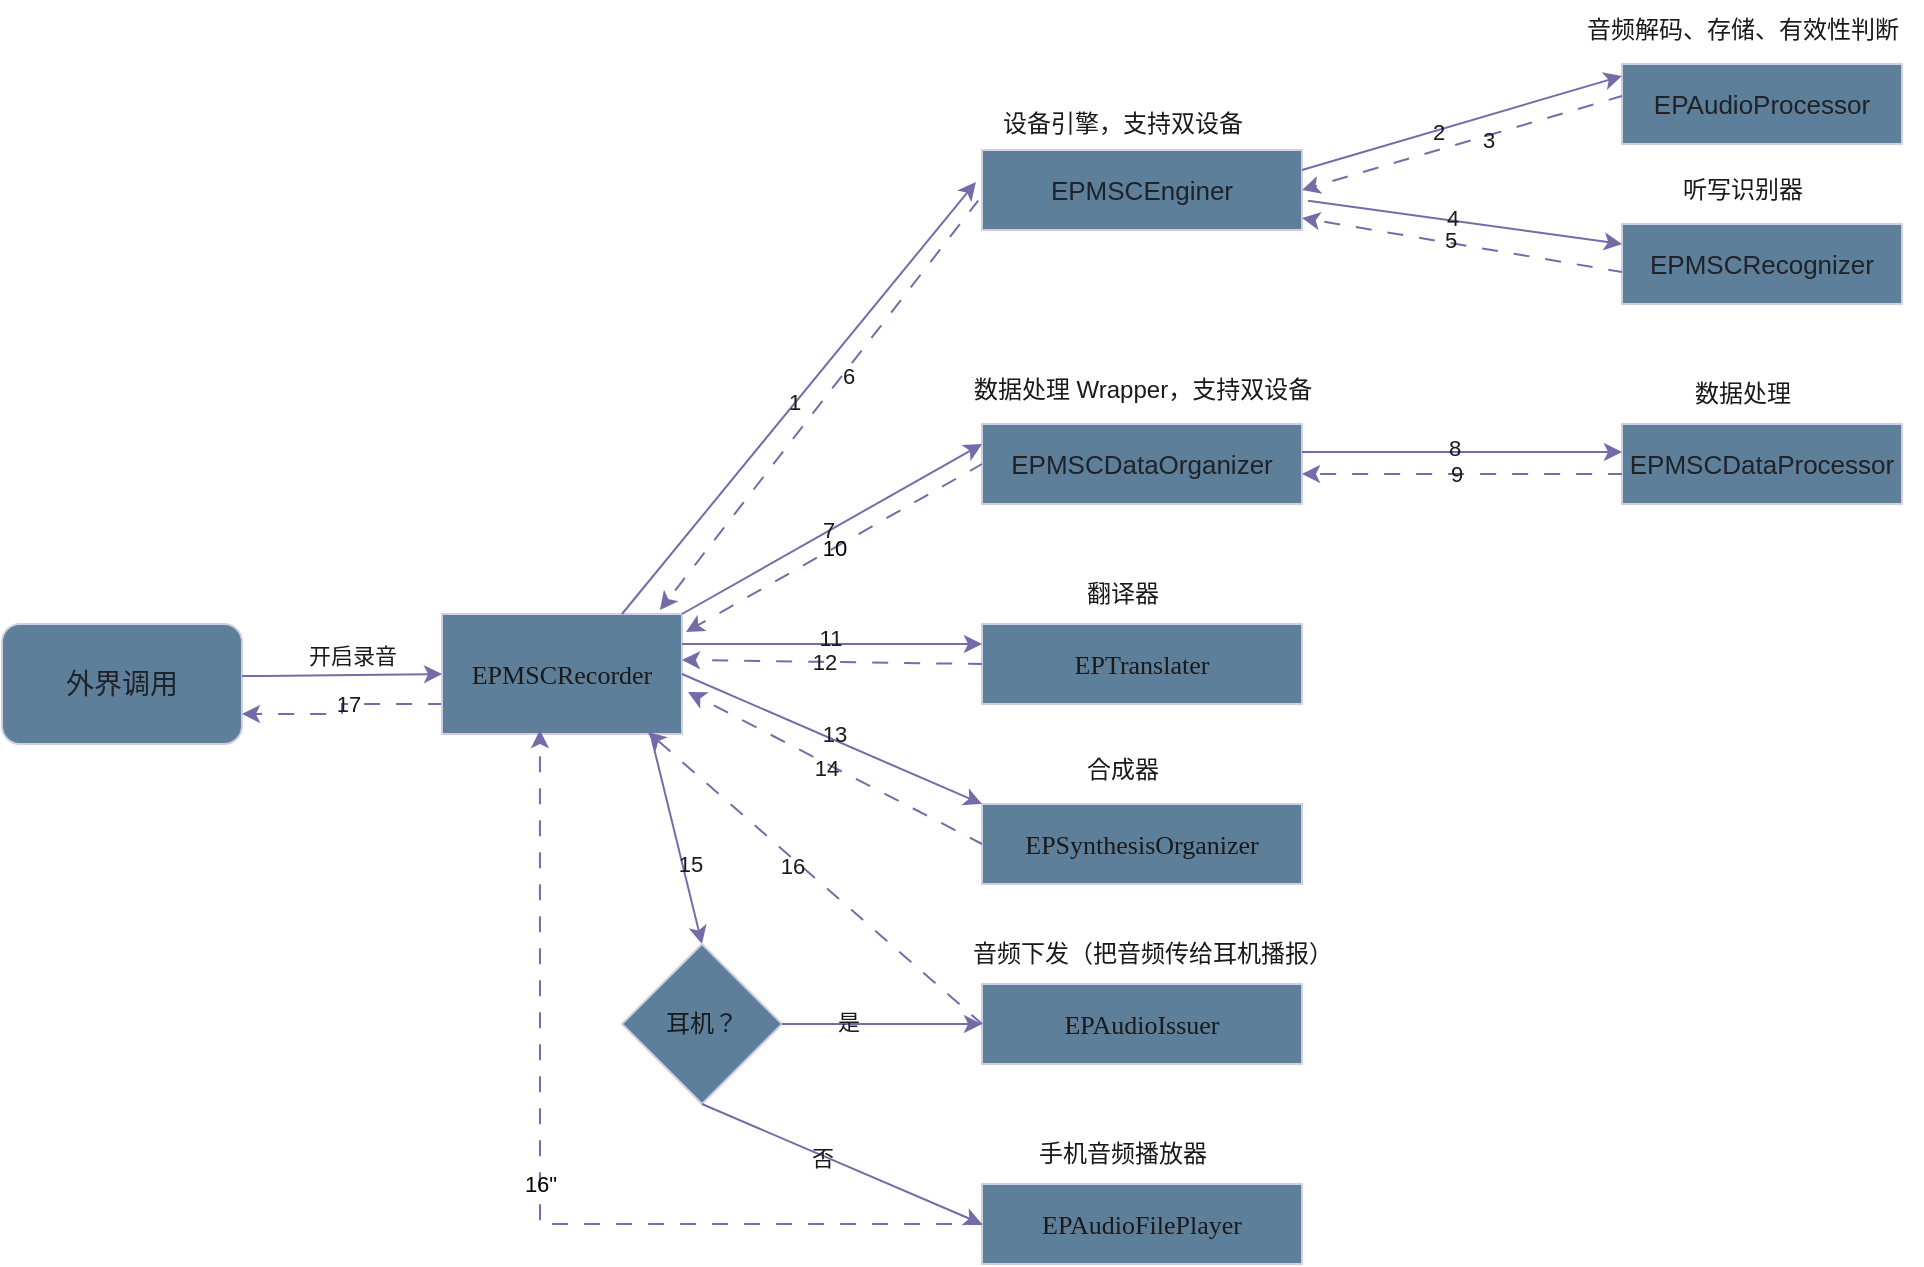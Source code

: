 <mxfile version="26.1.0">
  <diagram name="第 1 页" id="kg4oReXXfETFXJSbJGZ1">
    <mxGraphModel dx="989" dy="691" grid="1" gridSize="10" guides="1" tooltips="1" connect="1" arrows="1" fold="1" page="1" pageScale="1" pageWidth="980" pageHeight="690" math="0" shadow="0">
      <root>
        <mxCell id="0" />
        <mxCell id="1" parent="0" />
        <mxCell id="3VqhWWL4f9jIKq_OHTQP-1" value="&lt;div style=&quot;text-align: start; font-size: 14px; color: rgb(31, 35, 41);&quot;&gt;&lt;p&gt;外界调用&lt;/p&gt;&lt;/div&gt;&lt;span style=&quot;text-align: start; white-space: pre-wrap;&quot;&gt;&lt;/span&gt;" style="rounded=1;whiteSpace=wrap;html=1;labelBackgroundColor=none;fillColor=#5D7F99;strokeColor=#D0CEE2;fontColor=#1A1A1A;" vertex="1" parent="1">
          <mxGeometry x="30" y="320" width="120" height="60" as="geometry" />
        </mxCell>
        <mxCell id="3VqhWWL4f9jIKq_OHTQP-28" style="edgeStyle=orthogonalEdgeStyle;rounded=0;orthogonalLoop=1;jettySize=auto;html=1;exitX=0;exitY=0.75;exitDx=0;exitDy=0;entryX=1;entryY=0.75;entryDx=0;entryDy=0;flowAnimation=1;strokeColor=#736CA8;labelBackgroundColor=none;fontColor=default;" edge="1" parent="1" source="3VqhWWL4f9jIKq_OHTQP-2" target="3VqhWWL4f9jIKq_OHTQP-1">
          <mxGeometry relative="1" as="geometry" />
        </mxCell>
        <mxCell id="3VqhWWL4f9jIKq_OHTQP-38" value="17" style="edgeLabel;html=1;align=center;verticalAlign=middle;resizable=0;points=[];labelBackgroundColor=none;fontColor=#1A1A1A;" vertex="1" connectable="0" parent="3VqhWWL4f9jIKq_OHTQP-28">
          <mxGeometry x="-0.1" relative="1" as="geometry">
            <mxPoint as="offset" />
          </mxGeometry>
        </mxCell>
        <mxCell id="3VqhWWL4f9jIKq_OHTQP-2" value="&lt;p style=&quot;margin: 0px; font-style: normal; font-variant-caps: normal; font-weight: normal; font-stretch: normal; font-size: 13px; line-height: normal; font-family: Menlo; font-size-adjust: none; font-kerning: auto; font-variant-alternates: normal; font-variant-ligatures: normal; font-variant-numeric: normal; font-variant-east-asian: normal; font-variant-position: normal; font-feature-settings: normal; font-optical-sizing: auto; font-variation-settings: normal;&quot;&gt;EPMSCRecorder&lt;/p&gt;" style="whiteSpace=wrap;html=1;labelBackgroundColor=none;fontColor=#1A1A1A;fillColor=#5D7F99;strokeColor=#D0CEE2;" vertex="1" parent="1">
          <mxGeometry x="250" y="315" width="120" height="60" as="geometry" />
        </mxCell>
        <mxCell id="3VqhWWL4f9jIKq_OHTQP-3" value="&lt;div style=&quot;text-align: start; font-size: 13px; color: rgb(31, 35, 41);&quot;&gt;&lt;p&gt;EPMSCEnginer&lt;/p&gt;&lt;/div&gt;&lt;span style=&quot;text-align: start; white-space: pre-wrap;&quot;&gt;&lt;/span&gt;" style="whiteSpace=wrap;html=1;labelBackgroundColor=none;fillColor=#5D7F99;strokeColor=#D0CEE2;fontColor=#1A1A1A;" vertex="1" parent="1">
          <mxGeometry x="520" y="83" width="160" height="40" as="geometry" />
        </mxCell>
        <mxCell id="3VqhWWL4f9jIKq_OHTQP-4" value="&lt;div style=&quot;text-align: start; font-size: 13px; color: rgb(31, 35, 41);&quot;&gt;&lt;p&gt;EPAudioProcessor&lt;/p&gt;&lt;/div&gt;&lt;span style=&quot;text-align: start; white-space: pre-wrap;&quot;&gt;&lt;/span&gt;&lt;div style=&quot;text-align: start;&quot;&gt;&lt;/div&gt;&lt;span style=&quot;text-align: start; white-space: pre-wrap;&quot;&gt;&lt;/span&gt;" style="whiteSpace=wrap;html=1;labelBackgroundColor=none;fillColor=#5D7F99;strokeColor=#D0CEE2;fontColor=#1A1A1A;" vertex="1" parent="1">
          <mxGeometry x="840" y="40" width="140" height="40" as="geometry" />
        </mxCell>
        <mxCell id="3VqhWWL4f9jIKq_OHTQP-5" value="&lt;div style=&quot;text-align: start; font-size: 13px; color: rgb(31, 35, 41);&quot;&gt;&lt;p&gt;EPMSCDataOrganizer&lt;/p&gt;&lt;/div&gt;&lt;span style=&quot;text-align: start; white-space: pre-wrap;&quot;&gt;&lt;/span&gt;" style="whiteSpace=wrap;html=1;labelBackgroundColor=none;fillColor=#5D7F99;strokeColor=#D0CEE2;fontColor=#1A1A1A;" vertex="1" parent="1">
          <mxGeometry x="520" y="220" width="160" height="40" as="geometry" />
        </mxCell>
        <mxCell id="3VqhWWL4f9jIKq_OHTQP-6" value="&lt;div style=&quot;text-align: start; font-size: 13px; color: rgb(31, 35, 41);&quot;&gt;&lt;p&gt;EPMSCRecognizer&lt;/p&gt;&lt;/div&gt;&lt;span style=&quot;text-align: start; white-space: pre-wrap;&quot;&gt;&lt;/span&gt;" style="whiteSpace=wrap;html=1;labelBackgroundColor=none;fillColor=#5D7F99;strokeColor=#D0CEE2;fontColor=#1A1A1A;" vertex="1" parent="1">
          <mxGeometry x="840" y="120" width="140" height="40" as="geometry" />
        </mxCell>
        <mxCell id="3VqhWWL4f9jIKq_OHTQP-7" value="&lt;div style=&quot;text-align: start; font-size: 13px; color: rgb(31, 35, 41);&quot;&gt;&lt;p&gt;EPMSCDataProcessor&lt;/p&gt;&lt;/div&gt;&lt;span style=&quot;text-align: start; white-space: pre-wrap;&quot;&gt;&lt;/span&gt;" style="whiteSpace=wrap;html=1;labelBackgroundColor=none;fillColor=#5D7F99;strokeColor=#D0CEE2;fontColor=#1A1A1A;" vertex="1" parent="1">
          <mxGeometry x="840" y="220" width="140" height="40" as="geometry" />
        </mxCell>
        <mxCell id="3VqhWWL4f9jIKq_OHTQP-8" value="" style="endArrow=classic;html=1;rounded=0;exitX=1;exitY=0.5;exitDx=0;exitDy=0;labelBackgroundColor=none;strokeColor=#736CA8;fontColor=default;entryX=0;entryY=0.5;entryDx=0;entryDy=0;" edge="1" parent="1" target="3VqhWWL4f9jIKq_OHTQP-2">
          <mxGeometry width="50" height="50" relative="1" as="geometry">
            <mxPoint x="150" y="346" as="sourcePoint" />
            <mxPoint x="250" y="346" as="targetPoint" />
            <Array as="points">
              <mxPoint x="160" y="346" />
            </Array>
          </mxGeometry>
        </mxCell>
        <mxCell id="3VqhWWL4f9jIKq_OHTQP-9" value="开启录音" style="edgeLabel;html=1;align=center;verticalAlign=middle;resizable=0;points=[];labelBackgroundColor=none;fontColor=#1A1A1A;" vertex="1" connectable="0" parent="3VqhWWL4f9jIKq_OHTQP-8">
          <mxGeometry x="-0.5" y="2" relative="1" as="geometry">
            <mxPoint x="30" y="-8" as="offset" />
          </mxGeometry>
        </mxCell>
        <mxCell id="3VqhWWL4f9jIKq_OHTQP-11" value="" style="endArrow=classic;html=1;rounded=0;entryX=-0.019;entryY=0.4;entryDx=0;entryDy=0;entryPerimeter=0;labelBackgroundColor=none;strokeColor=#736CA8;fontColor=default;exitX=0.75;exitY=0;exitDx=0;exitDy=0;" edge="1" parent="1" source="3VqhWWL4f9jIKq_OHTQP-2" target="3VqhWWL4f9jIKq_OHTQP-3">
          <mxGeometry width="50" height="50" relative="1" as="geometry">
            <mxPoint x="380" y="310" as="sourcePoint" />
            <mxPoint x="500" y="400" as="targetPoint" />
          </mxGeometry>
        </mxCell>
        <mxCell id="3VqhWWL4f9jIKq_OHTQP-29" value="1" style="edgeLabel;html=1;align=center;verticalAlign=middle;resizable=0;points=[];labelBackgroundColor=none;fontColor=#1A1A1A;" vertex="1" connectable="0" parent="3VqhWWL4f9jIKq_OHTQP-11">
          <mxGeometry x="-0.024" y="1" relative="1" as="geometry">
            <mxPoint as="offset" />
          </mxGeometry>
        </mxCell>
        <mxCell id="3VqhWWL4f9jIKq_OHTQP-12" value="" style="endArrow=classic;html=1;rounded=0;exitX=1;exitY=0.25;exitDx=0;exitDy=0;entryX=0;entryY=0.25;entryDx=0;entryDy=0;labelBackgroundColor=none;strokeColor=#736CA8;fontColor=default;" edge="1" parent="1" source="3VqhWWL4f9jIKq_OHTQP-3">
          <mxGeometry width="50" height="50" relative="1" as="geometry">
            <mxPoint x="680" y="126" as="sourcePoint" />
            <mxPoint x="840" y="46" as="targetPoint" />
          </mxGeometry>
        </mxCell>
        <mxCell id="3VqhWWL4f9jIKq_OHTQP-30" value="2" style="edgeLabel;html=1;align=center;verticalAlign=middle;resizable=0;points=[];labelBackgroundColor=none;fontColor=#1A1A1A;" vertex="1" connectable="0" parent="3VqhWWL4f9jIKq_OHTQP-12">
          <mxGeometry x="-0.157" y="-1" relative="1" as="geometry">
            <mxPoint as="offset" />
          </mxGeometry>
        </mxCell>
        <mxCell id="3VqhWWL4f9jIKq_OHTQP-13" value="" style="endArrow=classic;html=1;rounded=0;exitX=0;exitY=0.5;exitDx=0;exitDy=0;entryX=1;entryY=0.5;entryDx=0;entryDy=0;flowAnimation=1;strokeColor=#736CA8;labelBackgroundColor=none;fontColor=default;" edge="1" parent="1" target="3VqhWWL4f9jIKq_OHTQP-3">
          <mxGeometry width="50" height="50" relative="1" as="geometry">
            <mxPoint x="840" y="56" as="sourcePoint" />
            <mxPoint x="680" y="136" as="targetPoint" />
          </mxGeometry>
        </mxCell>
        <mxCell id="3VqhWWL4f9jIKq_OHTQP-31" value="3" style="edgeLabel;html=1;align=center;verticalAlign=middle;resizable=0;points=[];labelBackgroundColor=none;fontColor=#1A1A1A;" vertex="1" connectable="0" parent="3VqhWWL4f9jIKq_OHTQP-13">
          <mxGeometry x="-0.15" y="2" relative="1" as="geometry">
            <mxPoint as="offset" />
          </mxGeometry>
        </mxCell>
        <mxCell id="3VqhWWL4f9jIKq_OHTQP-18" value="" style="endArrow=classic;html=1;rounded=0;entryX=0;entryY=0.25;entryDx=0;entryDy=0;exitX=1.019;exitY=0.633;exitDx=0;exitDy=0;exitPerimeter=0;labelBackgroundColor=none;strokeColor=#736CA8;fontColor=default;" edge="1" parent="1" source="3VqhWWL4f9jIKq_OHTQP-3" target="3VqhWWL4f9jIKq_OHTQP-6">
          <mxGeometry width="50" height="50" relative="1" as="geometry">
            <mxPoint x="540" y="440" as="sourcePoint" />
            <mxPoint x="590" y="390" as="targetPoint" />
          </mxGeometry>
        </mxCell>
        <mxCell id="3VqhWWL4f9jIKq_OHTQP-32" value="4" style="edgeLabel;html=1;align=center;verticalAlign=middle;resizable=0;points=[];labelBackgroundColor=none;fontColor=#1A1A1A;" vertex="1" connectable="0" parent="3VqhWWL4f9jIKq_OHTQP-18">
          <mxGeometry x="0.014" y="3" relative="1" as="geometry">
            <mxPoint x="-8" as="offset" />
          </mxGeometry>
        </mxCell>
        <mxCell id="3VqhWWL4f9jIKq_OHTQP-20" value="" style="endArrow=classic;html=1;rounded=0;exitX=0;exitY=0.5;exitDx=0;exitDy=0;entryX=1;entryY=0.75;entryDx=0;entryDy=0;flowAnimation=1;strokeColor=#736CA8;labelBackgroundColor=none;fontColor=default;" edge="1" parent="1">
          <mxGeometry width="50" height="50" relative="1" as="geometry">
            <mxPoint x="840" y="144" as="sourcePoint" />
            <mxPoint x="680" y="117" as="targetPoint" />
          </mxGeometry>
        </mxCell>
        <mxCell id="3VqhWWL4f9jIKq_OHTQP-33" value="5" style="edgeLabel;html=1;align=center;verticalAlign=middle;resizable=0;points=[];labelBackgroundColor=none;fontColor=#1A1A1A;" vertex="1" connectable="0" parent="3VqhWWL4f9jIKq_OHTQP-20">
          <mxGeometry x="0.086" y="-2" relative="1" as="geometry">
            <mxPoint as="offset" />
          </mxGeometry>
        </mxCell>
        <mxCell id="3VqhWWL4f9jIKq_OHTQP-21" value="" style="endArrow=classic;html=1;rounded=0;exitX=-0.012;exitY=0.633;exitDx=0;exitDy=0;exitPerimeter=0;entryX=0.908;entryY=-0.033;entryDx=0;entryDy=0;flowAnimation=1;strokeColor=#736CA8;labelBackgroundColor=none;fontColor=default;entryPerimeter=0;" edge="1" parent="1" source="3VqhWWL4f9jIKq_OHTQP-3" target="3VqhWWL4f9jIKq_OHTQP-2">
          <mxGeometry width="50" height="50" relative="1" as="geometry">
            <mxPoint x="490" y="420" as="sourcePoint" />
            <mxPoint x="540" y="370" as="targetPoint" />
          </mxGeometry>
        </mxCell>
        <mxCell id="3VqhWWL4f9jIKq_OHTQP-34" value="6" style="edgeLabel;html=1;align=center;verticalAlign=middle;resizable=0;points=[];labelBackgroundColor=none;fontColor=#1A1A1A;" vertex="1" connectable="0" parent="3VqhWWL4f9jIKq_OHTQP-21">
          <mxGeometry x="-0.157" y="2" relative="1" as="geometry">
            <mxPoint as="offset" />
          </mxGeometry>
        </mxCell>
        <mxCell id="3VqhWWL4f9jIKq_OHTQP-22" value="" style="endArrow=classic;html=1;rounded=0;exitX=1;exitY=0;exitDx=0;exitDy=0;entryX=0;entryY=0.25;entryDx=0;entryDy=0;labelBackgroundColor=none;strokeColor=#736CA8;fontColor=default;" edge="1" parent="1" source="3VqhWWL4f9jIKq_OHTQP-2" target="3VqhWWL4f9jIKq_OHTQP-5">
          <mxGeometry width="50" height="50" relative="1" as="geometry">
            <mxPoint x="373.06" y="350" as="sourcePoint" />
            <mxPoint x="530" y="259" as="targetPoint" />
          </mxGeometry>
        </mxCell>
        <mxCell id="3VqhWWL4f9jIKq_OHTQP-35" value="7" style="edgeLabel;html=1;align=center;verticalAlign=middle;resizable=0;points=[];labelBackgroundColor=none;fontColor=#1A1A1A;" vertex="1" connectable="0" parent="3VqhWWL4f9jIKq_OHTQP-22">
          <mxGeometry x="-0.026" y="1" relative="1" as="geometry">
            <mxPoint as="offset" />
          </mxGeometry>
        </mxCell>
        <mxCell id="3VqhWWL4f9jIKq_OHTQP-23" value="" style="endArrow=classic;html=1;rounded=0;exitX=1;exitY=0.5;exitDx=0;exitDy=0;entryX=0;entryY=0.5;entryDx=0;entryDy=0;labelBackgroundColor=none;strokeColor=#736CA8;fontColor=default;" edge="1" parent="1">
          <mxGeometry width="50" height="50" relative="1" as="geometry">
            <mxPoint x="680" y="234" as="sourcePoint" />
            <mxPoint x="840" y="234" as="targetPoint" />
          </mxGeometry>
        </mxCell>
        <mxCell id="3VqhWWL4f9jIKq_OHTQP-36" value="8" style="edgeLabel;html=1;align=center;verticalAlign=middle;resizable=0;points=[];labelBackgroundColor=none;fontColor=#1A1A1A;" vertex="1" connectable="0" parent="3VqhWWL4f9jIKq_OHTQP-23">
          <mxGeometry x="-0.355" y="2" relative="1" as="geometry">
            <mxPoint x="24" as="offset" />
          </mxGeometry>
        </mxCell>
        <mxCell id="3VqhWWL4f9jIKq_OHTQP-24" value="" style="endArrow=classic;html=1;rounded=0;exitX=0;exitY=0.75;exitDx=0;exitDy=0;flowAnimation=1;strokeColor=#736CA8;labelBackgroundColor=none;fontColor=default;" edge="1" parent="1">
          <mxGeometry width="50" height="50" relative="1" as="geometry">
            <mxPoint x="840" y="245" as="sourcePoint" />
            <mxPoint x="680" y="245" as="targetPoint" />
          </mxGeometry>
        </mxCell>
        <mxCell id="3VqhWWL4f9jIKq_OHTQP-37" value="9" style="edgeLabel;html=1;align=center;verticalAlign=middle;resizable=0;points=[];labelBackgroundColor=none;fontColor=#1A1A1A;" vertex="1" connectable="0" parent="3VqhWWL4f9jIKq_OHTQP-24">
          <mxGeometry x="0.2" relative="1" as="geometry">
            <mxPoint x="13" as="offset" />
          </mxGeometry>
        </mxCell>
        <mxCell id="3VqhWWL4f9jIKq_OHTQP-26" value="10" style="endArrow=classic;html=1;rounded=0;flowAnimation=1;strokeColor=#736CA8;labelBackgroundColor=none;fontColor=default;exitX=0;exitY=0.5;exitDx=0;exitDy=0;entryX=1.017;entryY=0.15;entryDx=0;entryDy=0;entryPerimeter=0;" edge="1" parent="1" source="3VqhWWL4f9jIKq_OHTQP-5" target="3VqhWWL4f9jIKq_OHTQP-2">
          <mxGeometry width="50" height="50" relative="1" as="geometry">
            <mxPoint x="510" y="470" as="sourcePoint" />
            <mxPoint x="370" y="365" as="targetPoint" />
          </mxGeometry>
        </mxCell>
        <mxCell id="3VqhWWL4f9jIKq_OHTQP-39" value="&lt;p style=&quot;margin: 0px; font-style: normal; font-variant-caps: normal; font-stretch: normal; font-size: 13px; line-height: normal; font-family: Menlo; font-size-adjust: none; font-kerning: auto; font-variant-alternates: normal; font-variant-ligatures: normal; font-variant-numeric: normal; font-variant-east-asian: normal; font-variant-position: normal; font-feature-settings: normal; font-optical-sizing: auto; font-variation-settings: normal;&quot;&gt;EPTranslater&lt;/p&gt;" style="whiteSpace=wrap;html=1;strokeColor=#D0CEE2;fontColor=#1A1A1A;fillColor=#5D7F99;labelBackgroundColor=none;" vertex="1" parent="1">
          <mxGeometry x="520" y="320" width="160" height="40" as="geometry" />
        </mxCell>
        <mxCell id="3VqhWWL4f9jIKq_OHTQP-40" value="&lt;p style=&quot;margin: 0px; font-style: normal; font-variant-caps: normal; font-stretch: normal; font-size: 13px; line-height: normal; font-family: Menlo; font-size-adjust: none; font-kerning: auto; font-variant-alternates: normal; font-variant-ligatures: normal; font-variant-numeric: normal; font-variant-east-asian: normal; font-variant-position: normal; font-feature-settings: normal; font-optical-sizing: auto; font-variation-settings: normal;&quot;&gt;EPSynthesisOrganizer&lt;/p&gt;" style="whiteSpace=wrap;html=1;strokeColor=#D0CEE2;fontColor=#1A1A1A;fillColor=#5D7F99;labelBackgroundColor=none;" vertex="1" parent="1">
          <mxGeometry x="520" y="410" width="160" height="40" as="geometry" />
        </mxCell>
        <mxCell id="3VqhWWL4f9jIKq_OHTQP-41" value="&lt;p style=&quot;margin: 0px; font-style: normal; font-variant-caps: normal; font-stretch: normal; font-size: 13px; line-height: normal; font-family: Menlo; font-size-adjust: none; font-kerning: auto; font-variant-alternates: normal; font-variant-ligatures: normal; font-variant-numeric: normal; font-variant-east-asian: normal; font-variant-position: normal; font-feature-settings: normal; font-optical-sizing: auto; font-variation-settings: normal;&quot;&gt;EPAudioIssuer&lt;/p&gt;" style="whiteSpace=wrap;html=1;strokeColor=#D0CEE2;fontColor=#1A1A1A;fillColor=#5D7F99;labelBackgroundColor=none;" vertex="1" parent="1">
          <mxGeometry x="520" y="500" width="160" height="40" as="geometry" />
        </mxCell>
        <mxCell id="3VqhWWL4f9jIKq_OHTQP-42" value="&lt;p style=&quot;margin: 0px; font-style: normal; font-variant-caps: normal; font-stretch: normal; font-size: 13px; line-height: normal; font-family: Menlo; font-size-adjust: none; font-kerning: auto; font-variant-alternates: normal; font-variant-ligatures: normal; font-variant-numeric: normal; font-variant-east-asian: normal; font-variant-position: normal; font-feature-settings: normal; font-optical-sizing: auto; font-variation-settings: normal;&quot;&gt;EPAudioFilePlayer&lt;/p&gt;" style="whiteSpace=wrap;html=1;strokeColor=#D0CEE2;fontColor=#1A1A1A;fillColor=#5D7F99;labelBackgroundColor=none;" vertex="1" parent="1">
          <mxGeometry x="520" y="600" width="160" height="40" as="geometry" />
        </mxCell>
        <mxCell id="3VqhWWL4f9jIKq_OHTQP-43" value="" style="endArrow=classic;html=1;rounded=0;strokeColor=#736CA8;fontColor=default;exitX=1;exitY=0.25;exitDx=0;exitDy=0;entryX=0;entryY=0.25;entryDx=0;entryDy=0;labelBackgroundColor=none;" edge="1" parent="1" source="3VqhWWL4f9jIKq_OHTQP-2" target="3VqhWWL4f9jIKq_OHTQP-39">
          <mxGeometry width="50" height="50" relative="1" as="geometry">
            <mxPoint x="490" y="490" as="sourcePoint" />
            <mxPoint x="540" y="440" as="targetPoint" />
          </mxGeometry>
        </mxCell>
        <mxCell id="3VqhWWL4f9jIKq_OHTQP-58" value="11" style="edgeLabel;html=1;align=center;verticalAlign=middle;resizable=0;points=[];strokeColor=#D0CEE2;fontColor=#1A1A1A;fillColor=#5D7F99;labelBackgroundColor=none;" vertex="1" connectable="0" parent="3VqhWWL4f9jIKq_OHTQP-43">
          <mxGeometry x="0.187" y="3" relative="1" as="geometry">
            <mxPoint x="-15" as="offset" />
          </mxGeometry>
        </mxCell>
        <mxCell id="3VqhWWL4f9jIKq_OHTQP-44" value="" style="endArrow=classic;html=1;rounded=0;strokeColor=#736CA8;fontColor=default;exitX=0;exitY=0.5;exitDx=0;exitDy=0;entryX=1;entryY=0.383;entryDx=0;entryDy=0;entryPerimeter=0;flowAnimation=1;labelBackgroundColor=none;" edge="1" parent="1" source="3VqhWWL4f9jIKq_OHTQP-39" target="3VqhWWL4f9jIKq_OHTQP-2">
          <mxGeometry width="50" height="50" relative="1" as="geometry">
            <mxPoint x="520" y="390" as="sourcePoint" />
            <mxPoint x="570" y="340" as="targetPoint" />
          </mxGeometry>
        </mxCell>
        <mxCell id="3VqhWWL4f9jIKq_OHTQP-59" value="12" style="edgeLabel;html=1;align=center;verticalAlign=middle;resizable=0;points=[];strokeColor=#D0CEE2;fontColor=#1A1A1A;fillColor=#5D7F99;labelBackgroundColor=none;" vertex="1" connectable="0" parent="3VqhWWL4f9jIKq_OHTQP-44">
          <mxGeometry x="-0.266" y="-1" relative="1" as="geometry">
            <mxPoint x="-24" as="offset" />
          </mxGeometry>
        </mxCell>
        <mxCell id="3VqhWWL4f9jIKq_OHTQP-45" value="" style="endArrow=classic;html=1;rounded=0;strokeColor=#736CA8;fontColor=default;exitX=1;exitY=0.5;exitDx=0;exitDy=0;entryX=0;entryY=0;entryDx=0;entryDy=0;labelBackgroundColor=none;" edge="1" parent="1" source="3VqhWWL4f9jIKq_OHTQP-2" target="3VqhWWL4f9jIKq_OHTQP-40">
          <mxGeometry width="50" height="50" relative="1" as="geometry">
            <mxPoint x="520" y="390" as="sourcePoint" />
            <mxPoint x="570" y="340" as="targetPoint" />
          </mxGeometry>
        </mxCell>
        <mxCell id="3VqhWWL4f9jIKq_OHTQP-60" value="13" style="edgeLabel;html=1;align=center;verticalAlign=middle;resizable=0;points=[];strokeColor=#D0CEE2;fontColor=#1A1A1A;fillColor=#5D7F99;labelBackgroundColor=none;" vertex="1" connectable="0" parent="3VqhWWL4f9jIKq_OHTQP-45">
          <mxGeometry x="-0.001" y="3" relative="1" as="geometry">
            <mxPoint as="offset" />
          </mxGeometry>
        </mxCell>
        <mxCell id="3VqhWWL4f9jIKq_OHTQP-46" value="" style="endArrow=classic;html=1;rounded=0;strokeColor=#736CA8;fontColor=default;exitX=0;exitY=0.5;exitDx=0;exitDy=0;entryX=1.025;entryY=0.65;entryDx=0;entryDy=0;entryPerimeter=0;flowAnimation=1;labelBackgroundColor=none;" edge="1" parent="1" source="3VqhWWL4f9jIKq_OHTQP-40" target="3VqhWWL4f9jIKq_OHTQP-2">
          <mxGeometry width="50" height="50" relative="1" as="geometry">
            <mxPoint x="520" y="390" as="sourcePoint" />
            <mxPoint x="570" y="340" as="targetPoint" />
          </mxGeometry>
        </mxCell>
        <mxCell id="3VqhWWL4f9jIKq_OHTQP-61" value="14" style="edgeLabel;html=1;align=center;verticalAlign=middle;resizable=0;points=[];strokeColor=#D0CEE2;fontColor=#1A1A1A;fillColor=#5D7F99;labelBackgroundColor=none;" vertex="1" connectable="0" parent="3VqhWWL4f9jIKq_OHTQP-46">
          <mxGeometry x="-0.005" relative="1" as="geometry">
            <mxPoint x="-5" as="offset" />
          </mxGeometry>
        </mxCell>
        <mxCell id="3VqhWWL4f9jIKq_OHTQP-50" value="" style="endArrow=classic;html=1;rounded=0;strokeColor=#736CA8;fontColor=default;exitX=0.875;exitY=1.05;exitDx=0;exitDy=0;exitPerimeter=0;entryX=0.5;entryY=0;entryDx=0;entryDy=0;labelBackgroundColor=none;" edge="1" parent="1" source="3VqhWWL4f9jIKq_OHTQP-2" target="3VqhWWL4f9jIKq_OHTQP-51">
          <mxGeometry width="50" height="50" relative="1" as="geometry">
            <mxPoint x="350" y="380" as="sourcePoint" />
            <mxPoint x="374" y="486" as="targetPoint" />
          </mxGeometry>
        </mxCell>
        <mxCell id="3VqhWWL4f9jIKq_OHTQP-62" value="15" style="edgeLabel;html=1;align=center;verticalAlign=middle;resizable=0;points=[];strokeColor=#D0CEE2;fontColor=#1A1A1A;fillColor=#5D7F99;labelBackgroundColor=none;" vertex="1" connectable="0" parent="3VqhWWL4f9jIKq_OHTQP-50">
          <mxGeometry x="0.228" y="3" relative="1" as="geometry">
            <mxPoint as="offset" />
          </mxGeometry>
        </mxCell>
        <mxCell id="3VqhWWL4f9jIKq_OHTQP-51" value="耳机？" style="rhombus;whiteSpace=wrap;html=1;strokeColor=#D0CEE2;fontColor=#1A1A1A;fillColor=#5D7F99;labelBackgroundColor=none;" vertex="1" parent="1">
          <mxGeometry x="340" y="480" width="80" height="80" as="geometry" />
        </mxCell>
        <mxCell id="3VqhWWL4f9jIKq_OHTQP-52" value="" style="endArrow=classic;html=1;rounded=0;strokeColor=#736CA8;fontColor=default;exitX=1;exitY=0.5;exitDx=0;exitDy=0;entryX=0;entryY=0.5;entryDx=0;entryDy=0;labelBackgroundColor=none;" edge="1" parent="1" source="3VqhWWL4f9jIKq_OHTQP-51" target="3VqhWWL4f9jIKq_OHTQP-41">
          <mxGeometry width="50" height="50" relative="1" as="geometry">
            <mxPoint x="520" y="390" as="sourcePoint" />
            <mxPoint x="570" y="340" as="targetPoint" />
          </mxGeometry>
        </mxCell>
        <mxCell id="3VqhWWL4f9jIKq_OHTQP-53" value="是" style="edgeLabel;html=1;align=center;verticalAlign=middle;resizable=0;points=[];strokeColor=#D0CEE2;fontColor=#1A1A1A;fillColor=#5D7F99;labelBackgroundColor=none;" vertex="1" connectable="0" parent="3VqhWWL4f9jIKq_OHTQP-52">
          <mxGeometry x="-0.34" y="1" relative="1" as="geometry">
            <mxPoint as="offset" />
          </mxGeometry>
        </mxCell>
        <mxCell id="3VqhWWL4f9jIKq_OHTQP-54" value="" style="endArrow=classic;html=1;rounded=0;strokeColor=#736CA8;fontColor=default;exitX=0.5;exitY=1;exitDx=0;exitDy=0;entryX=0;entryY=0.5;entryDx=0;entryDy=0;labelBackgroundColor=none;" edge="1" parent="1" source="3VqhWWL4f9jIKq_OHTQP-51" target="3VqhWWL4f9jIKq_OHTQP-42">
          <mxGeometry width="50" height="50" relative="1" as="geometry">
            <mxPoint x="520" y="390" as="sourcePoint" />
            <mxPoint x="570" y="340" as="targetPoint" />
          </mxGeometry>
        </mxCell>
        <mxCell id="3VqhWWL4f9jIKq_OHTQP-55" value="否" style="edgeLabel;html=1;align=center;verticalAlign=middle;resizable=0;points=[];strokeColor=#D0CEE2;fontColor=#1A1A1A;fillColor=#5D7F99;labelBackgroundColor=none;" vertex="1" connectable="0" parent="3VqhWWL4f9jIKq_OHTQP-54">
          <mxGeometry x="-0.14" y="-1" relative="1" as="geometry">
            <mxPoint as="offset" />
          </mxGeometry>
        </mxCell>
        <mxCell id="3VqhWWL4f9jIKq_OHTQP-56" value="" style="endArrow=classic;html=1;rounded=0;strokeColor=#736CA8;fontColor=default;entryX=0.858;entryY=0.983;entryDx=0;entryDy=0;entryPerimeter=0;flowAnimation=1;labelBackgroundColor=none;" edge="1" parent="1" target="3VqhWWL4f9jIKq_OHTQP-2">
          <mxGeometry width="50" height="50" relative="1" as="geometry">
            <mxPoint x="520" y="520" as="sourcePoint" />
            <mxPoint x="570" y="500" as="targetPoint" />
          </mxGeometry>
        </mxCell>
        <mxCell id="3VqhWWL4f9jIKq_OHTQP-63" value="16" style="edgeLabel;html=1;align=center;verticalAlign=middle;resizable=0;points=[];strokeColor=#D0CEE2;fontColor=#1A1A1A;fillColor=#5D7F99;labelBackgroundColor=none;" vertex="1" connectable="0" parent="3VqhWWL4f9jIKq_OHTQP-56">
          <mxGeometry x="0.114" y="3" relative="1" as="geometry">
            <mxPoint as="offset" />
          </mxGeometry>
        </mxCell>
        <mxCell id="3VqhWWL4f9jIKq_OHTQP-57" value="16&quot;&lt;div&gt;&lt;br&gt;&lt;/div&gt;" style="endArrow=classic;html=1;rounded=0;strokeColor=#736CA8;fontColor=default;exitX=0;exitY=0.5;exitDx=0;exitDy=0;entryX=0.408;entryY=0.967;entryDx=0;entryDy=0;entryPerimeter=0;flowAnimation=1;labelBackgroundColor=none;" edge="1" parent="1" source="3VqhWWL4f9jIKq_OHTQP-42" target="3VqhWWL4f9jIKq_OHTQP-2">
          <mxGeometry width="50" height="50" relative="1" as="geometry">
            <mxPoint x="520" y="550" as="sourcePoint" />
            <mxPoint x="570" y="500" as="targetPoint" />
            <Array as="points">
              <mxPoint x="299" y="620" />
            </Array>
          </mxGeometry>
        </mxCell>
        <mxCell id="3VqhWWL4f9jIKq_OHTQP-64" value="设备引擎，支持双设备" style="text;html=1;align=center;verticalAlign=middle;resizable=0;points=[];autosize=1;strokeColor=none;fillColor=none;fontColor=#1A1A1A;labelBackgroundColor=none;" vertex="1" parent="1">
          <mxGeometry x="520" y="55" width="140" height="30" as="geometry" />
        </mxCell>
        <mxCell id="3VqhWWL4f9jIKq_OHTQP-65" value="音频解码、存储、有效性判断" style="text;html=1;align=center;verticalAlign=middle;resizable=0;points=[];autosize=1;strokeColor=none;fillColor=none;fontColor=#1A1A1A;labelBackgroundColor=none;" vertex="1" parent="1">
          <mxGeometry x="810" y="8" width="180" height="30" as="geometry" />
        </mxCell>
        <mxCell id="3VqhWWL4f9jIKq_OHTQP-66" value="听写识别器" style="text;html=1;align=center;verticalAlign=middle;resizable=0;points=[];autosize=1;strokeColor=none;fillColor=none;fontColor=#1A1A1A;labelBackgroundColor=none;" vertex="1" parent="1">
          <mxGeometry x="860" y="88" width="80" height="30" as="geometry" />
        </mxCell>
        <mxCell id="3VqhWWL4f9jIKq_OHTQP-67" value="数据处理 Wrapper，支持双设备" style="text;html=1;align=center;verticalAlign=middle;resizable=0;points=[];autosize=1;strokeColor=none;fillColor=none;fontColor=#1A1A1A;labelBackgroundColor=none;" vertex="1" parent="1">
          <mxGeometry x="505" y="188" width="190" height="30" as="geometry" />
        </mxCell>
        <mxCell id="3VqhWWL4f9jIKq_OHTQP-68" value="数据处理" style="text;html=1;align=center;verticalAlign=middle;resizable=0;points=[];autosize=1;strokeColor=none;fillColor=none;fontColor=#1A1A1A;labelBackgroundColor=none;" vertex="1" parent="1">
          <mxGeometry x="865" y="190" width="70" height="30" as="geometry" />
        </mxCell>
        <mxCell id="3VqhWWL4f9jIKq_OHTQP-70" value="翻译器" style="text;html=1;align=center;verticalAlign=middle;resizable=0;points=[];autosize=1;strokeColor=none;fillColor=none;fontColor=#1A1A1A;labelBackgroundColor=none;" vertex="1" parent="1">
          <mxGeometry x="560" y="290" width="60" height="30" as="geometry" />
        </mxCell>
        <mxCell id="3VqhWWL4f9jIKq_OHTQP-72" value="合成器" style="text;html=1;align=center;verticalAlign=middle;resizable=0;points=[];autosize=1;strokeColor=none;fillColor=none;fontColor=#1A1A1A;labelBackgroundColor=none;" vertex="1" parent="1">
          <mxGeometry x="560" y="378" width="60" height="30" as="geometry" />
        </mxCell>
        <mxCell id="3VqhWWL4f9jIKq_OHTQP-73" value="音频下发（把音频传给耳机播报）" style="text;html=1;align=center;verticalAlign=middle;resizable=0;points=[];autosize=1;strokeColor=none;fillColor=none;fontColor=#1A1A1A;labelBackgroundColor=none;" vertex="1" parent="1">
          <mxGeometry x="505" y="470" width="200" height="30" as="geometry" />
        </mxCell>
        <mxCell id="3VqhWWL4f9jIKq_OHTQP-74" value="手机音频播放器" style="text;html=1;align=center;verticalAlign=middle;resizable=0;points=[];autosize=1;strokeColor=none;fillColor=none;fontColor=#1A1A1A;labelBackgroundColor=none;" vertex="1" parent="1">
          <mxGeometry x="535" y="570" width="110" height="30" as="geometry" />
        </mxCell>
      </root>
    </mxGraphModel>
  </diagram>
</mxfile>
